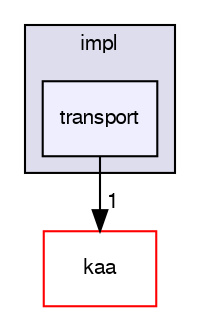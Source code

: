 digraph "/var/lib/jenkins/workspace/kaa_public/client/client-multi/client-cpp/impl/transport" {
  bgcolor=transparent;
  compound=true
  node [ fontsize="10", fontname="FreeSans"];
  edge [ labelfontsize="10", labelfontname="FreeSans"];
  subgraph clusterdir_939f457546b3d2ab90a02660becb89ba {
    graph [ bgcolor="#ddddee", pencolor="black", label="impl" fontname="FreeSans", fontsize="10", URL="dir_939f457546b3d2ab90a02660becb89ba.html"]
  dir_9e4eaaf79f9877f31c73dfc6f34a2c1a [shape=box, label="transport", style="filled", fillcolor="#eeeeff", pencolor="black", URL="dir_9e4eaaf79f9877f31c73dfc6f34a2c1a.html"];
  }
  dir_1ac78b1500c3fd9a977bacb448b54d1a [shape=box label="kaa" color="red" URL="dir_1ac78b1500c3fd9a977bacb448b54d1a.html"];
  dir_9e4eaaf79f9877f31c73dfc6f34a2c1a->dir_1ac78b1500c3fd9a977bacb448b54d1a [headlabel="1", labeldistance=1.5 headhref="dir_000038_000040.html"];
}
